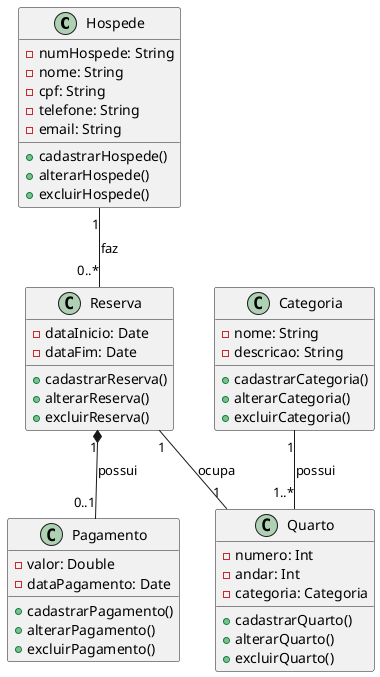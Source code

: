 @startuml Sistema De Reservas Hotel

class Hospede {
    - numHospede: String
    - nome: String
    - cpf: String
    - telefone: String
    - email: String
    + cadastrarHospede()
    + alterarHospede()
    + excluirHospede()
}

class Quarto {
    - numero: Int
    - andar: Int
    - categoria: Categoria
    + cadastrarQuarto()
    + alterarQuarto()
    + excluirQuarto()
}

class Categoria {
    - nome: String
    - descricao: String
    + cadastrarCategoria()
    + alterarCategoria()
    + excluirCategoria()
}

class Reserva {
    - dataInicio: Date
    - dataFim: Date
    + cadastrarReserva()
    + alterarReserva()
    + excluirReserva()
}

class Pagamento {
    - valor: Double
    - dataPagamento: Date
    + cadastrarPagamento()
    + alterarPagamento()
    + excluirPagamento()
}

Hospede "1" -- "0..*" Reserva: faz
Reserva "1" -- "1" Quarto: ocupa
Categoria "1" -- "1..*" Quarto: possui
Reserva "1" *-- "0..1" Pagamento: possui

@enduml